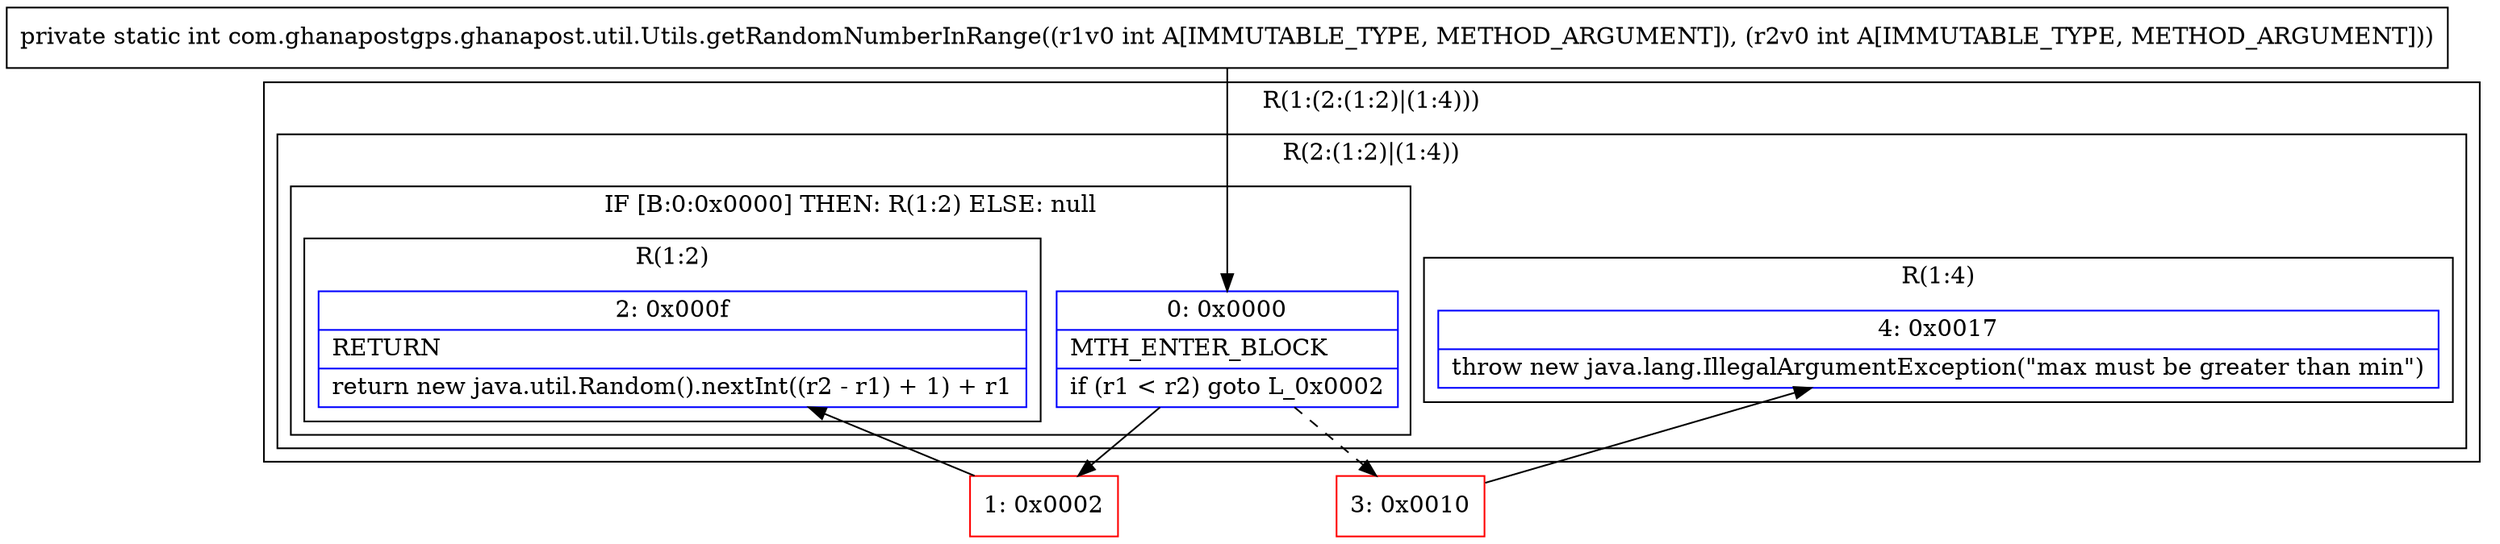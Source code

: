 digraph "CFG forcom.ghanapostgps.ghanapost.util.Utils.getRandomNumberInRange(II)I" {
subgraph cluster_Region_2012186172 {
label = "R(1:(2:(1:2)|(1:4)))";
node [shape=record,color=blue];
subgraph cluster_Region_1456529081 {
label = "R(2:(1:2)|(1:4))";
node [shape=record,color=blue];
subgraph cluster_IfRegion_1658877842 {
label = "IF [B:0:0x0000] THEN: R(1:2) ELSE: null";
node [shape=record,color=blue];
Node_0 [shape=record,label="{0\:\ 0x0000|MTH_ENTER_BLOCK\l|if (r1 \< r2) goto L_0x0002\l}"];
subgraph cluster_Region_238491911 {
label = "R(1:2)";
node [shape=record,color=blue];
Node_2 [shape=record,label="{2\:\ 0x000f|RETURN\l|return new java.util.Random().nextInt((r2 \- r1) + 1) + r1\l}"];
}
}
subgraph cluster_Region_90349723 {
label = "R(1:4)";
node [shape=record,color=blue];
Node_4 [shape=record,label="{4\:\ 0x0017|throw new java.lang.IllegalArgumentException(\"max must be greater than min\")\l}"];
}
}
}
Node_1 [shape=record,color=red,label="{1\:\ 0x0002}"];
Node_3 [shape=record,color=red,label="{3\:\ 0x0010}"];
MethodNode[shape=record,label="{private static int com.ghanapostgps.ghanapost.util.Utils.getRandomNumberInRange((r1v0 int A[IMMUTABLE_TYPE, METHOD_ARGUMENT]), (r2v0 int A[IMMUTABLE_TYPE, METHOD_ARGUMENT])) }"];
MethodNode -> Node_0;
Node_0 -> Node_1;
Node_0 -> Node_3[style=dashed];
Node_1 -> Node_2;
Node_3 -> Node_4;
}

